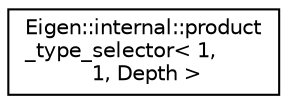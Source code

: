 digraph "Graphical Class Hierarchy"
{
  edge [fontname="Helvetica",fontsize="10",labelfontname="Helvetica",labelfontsize="10"];
  node [fontname="Helvetica",fontsize="10",shape=record];
  rankdir="LR";
  Node1 [label="Eigen::internal::product\l_type_selector\< 1,    \l       1,           Depth \>",height=0.2,width=0.4,color="black", fillcolor="white", style="filled",URL="$struct_eigen_1_1internal_1_1product__type__selector_3_011_00_01_01_01_01_01_01_01_01_01_01_011_00a1bede49b873a413bf60e49dd5e3197.html"];
}
